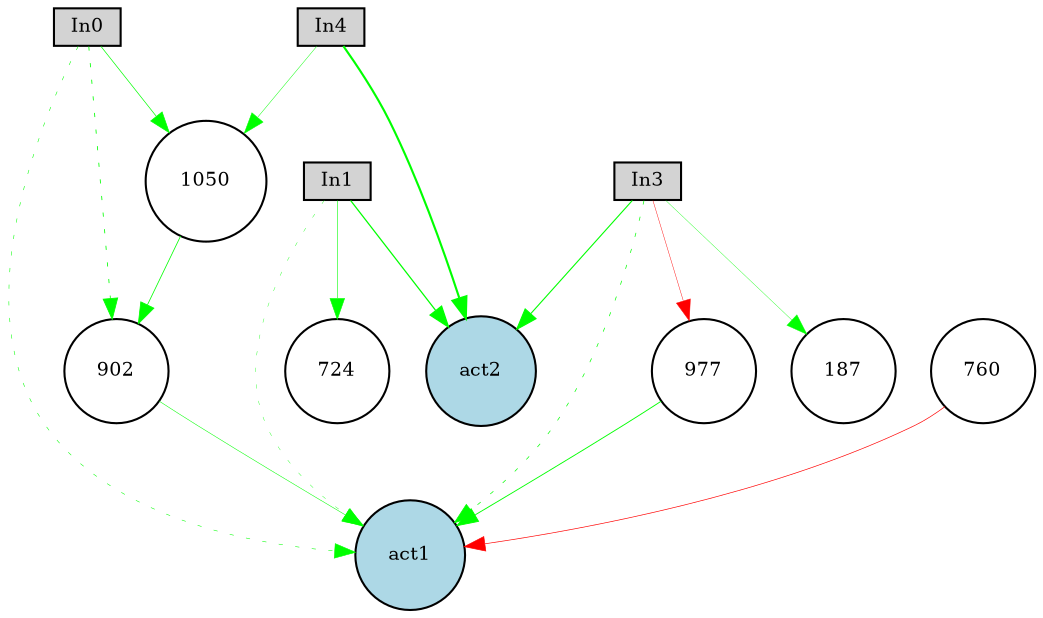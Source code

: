 digraph {
	node [fontsize=9 height=0.2 shape=circle width=0.2]
	In0 [fillcolor=lightgray shape=box style=filled]
	In1 [fillcolor=lightgray shape=box style=filled]
	In3 [fillcolor=lightgray shape=box style=filled]
	In4 [fillcolor=lightgray shape=box style=filled]
	act1 [fillcolor=lightblue style=filled]
	act2 [fillcolor=lightblue style=filled]
	902 [fillcolor=white style=filled]
	977 [fillcolor=white style=filled]
	724 [fillcolor=white style=filled]
	760 [fillcolor=white style=filled]
	1050 [fillcolor=white style=filled]
	187 [fillcolor=white style=filled]
	In3 -> 187 [color=green penwidth=0.1767401780911709 style=solid]
	In3 -> 977 [color=red penwidth=0.20494927463735135 style=solid]
	In1 -> act2 [color=green penwidth=0.6021189624225906 style=solid]
	In0 -> 1050 [color=green penwidth=0.32983979462707114 style=solid]
	In1 -> act1 [color=green penwidth=0.17652137150986996 style=dotted]
	In1 -> 724 [color=green penwidth=0.27777292119467817 style=solid]
	977 -> act1 [color=green penwidth=0.43101920754194434 style=solid]
	In0 -> act1 [color=green penwidth=0.2578979450783133 style=dotted]
	902 -> act1 [color=green penwidth=0.24859432182773036 style=solid]
	In3 -> act1 [color=green penwidth=0.33108934653784755 style=dotted]
	In3 -> act2 [color=green penwidth=0.5302436698715451 style=solid]
	In4 -> act2 [color=green penwidth=1.020648876834311 style=solid]
	In4 -> 1050 [color=green penwidth=0.21954776028400771 style=solid]
	760 -> act1 [color=red penwidth=0.3199416530764827 style=solid]
	1050 -> 902 [color=green penwidth=0.3732502108616855 style=solid]
	In0 -> 902 [color=green penwidth=0.3929369029935703 style=dotted]
}
